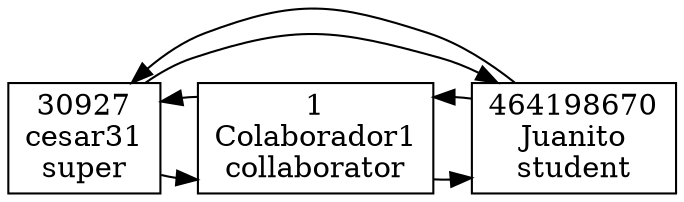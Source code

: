 digraph users_list{

node[ shape = box ];
randir = LR;
node1727629886[ label = "30927\ncesar31\nsuper" ];
node1257524704[ label = "1\nColaborador1\ncollaborator" ];
node2134899424[ label = "464198670\nJuanito\nstudent" ];

node1727629886 -> node1257524704;
node1727629886 -> node2134899424;
node1257524704 -> node2134899424;
node1257524704 -> node1727629886;
node2134899424 -> node1727629886;
node2134899424 -> node1257524704;

{ rank = same; node1727629886; node1257524704; node2134899424; }
}
